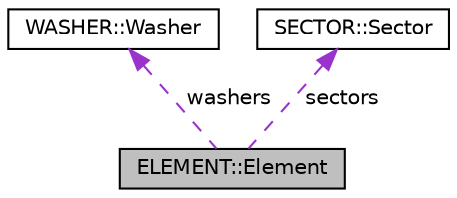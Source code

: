 digraph "ELEMENT::Element"
{
 // LATEX_PDF_SIZE
  edge [fontname="Helvetica",fontsize="10",labelfontname="Helvetica",labelfontsize="10"];
  node [fontname="Helvetica",fontsize="10",shape=record];
  Node1 [label="ELEMENT::Element",height=0.2,width=0.4,color="black", fillcolor="grey75", style="filled", fontcolor="black",tooltip="Abstract class for a Fiala element."];
  Node2 -> Node1 [dir="back",color="darkorchid3",fontsize="10",style="dashed",label=" washers" ,fontname="Helvetica"];
  Node2 [label="WASHER::Washer",height=0.2,width=0.4,color="black", fillcolor="white", style="filled",URL="$classWASHER_1_1Washer.html",tooltip=" "];
  Node3 -> Node1 [dir="back",color="darkorchid3",fontsize="10",style="dashed",label=" sectors" ,fontname="Helvetica"];
  Node3 [label="SECTOR::Sector",height=0.2,width=0.4,color="black", fillcolor="white", style="filled",URL="$classSECTOR_1_1Sector.html",tooltip=" "];
}
